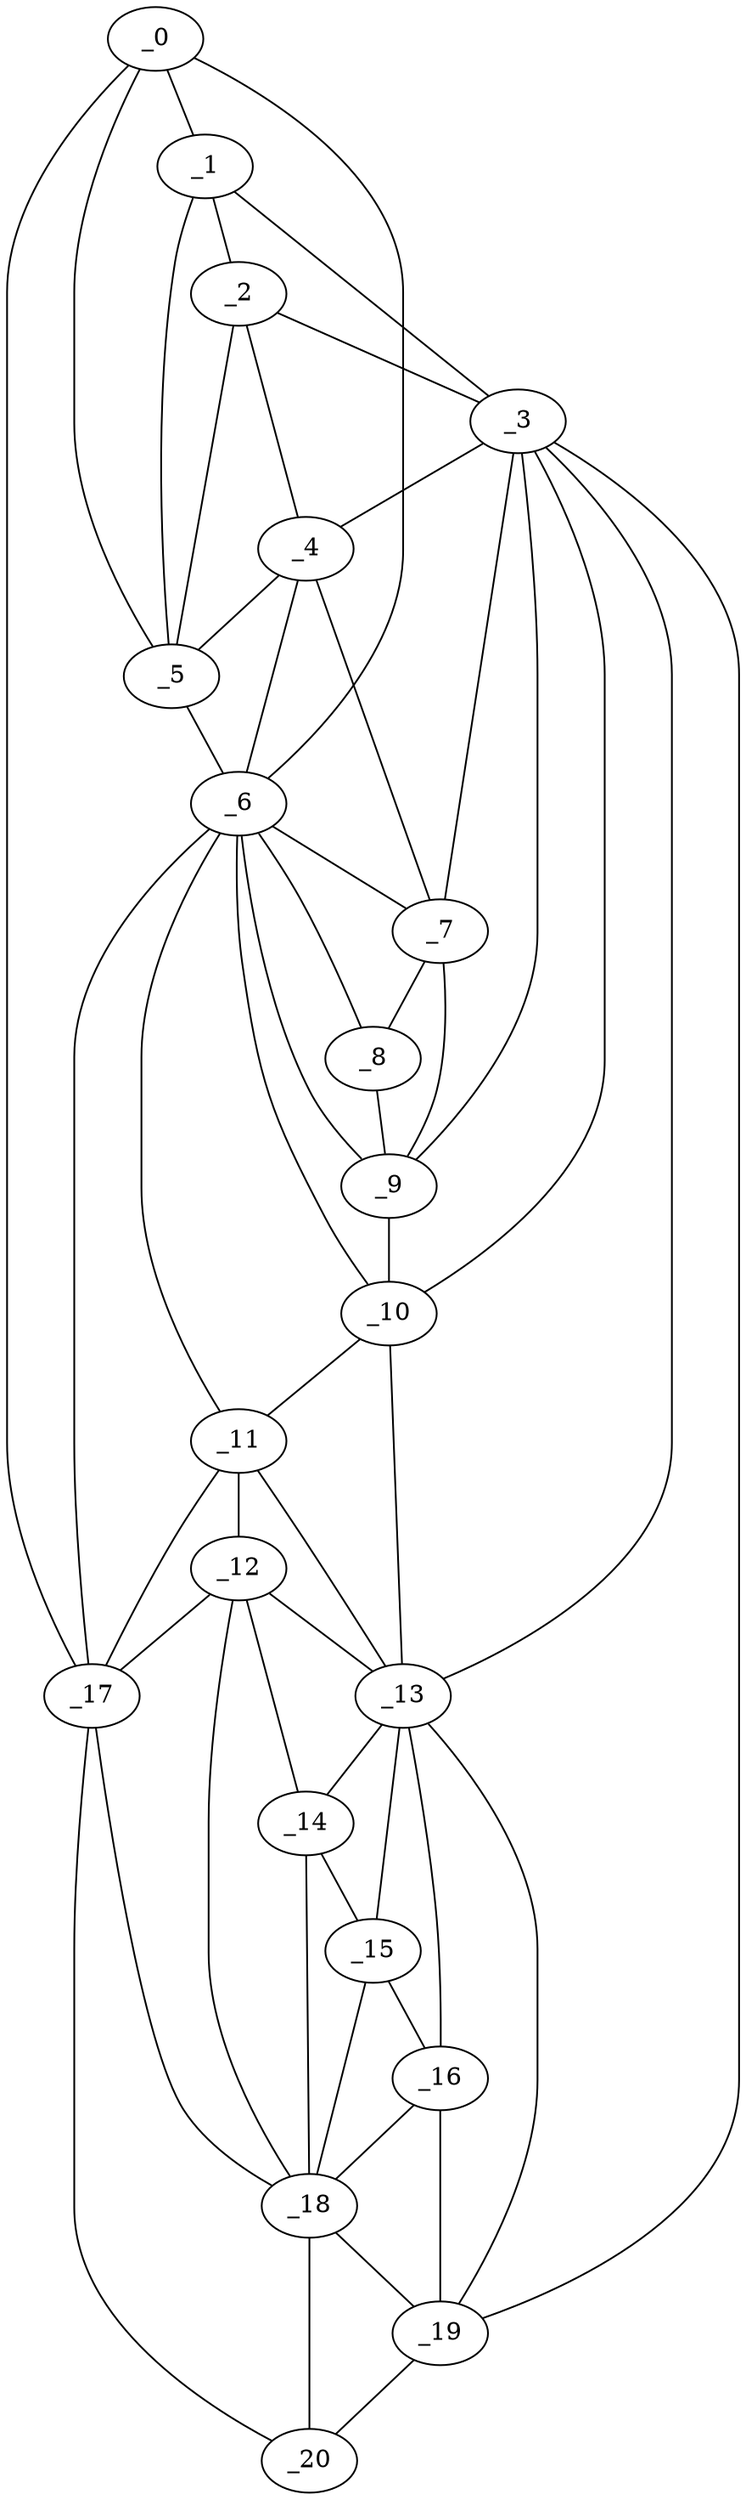 graph "obj79__195.gxl" {
	_0	 [x=7,
		y=83];
	_1	 [x=8,
		y=50];
	_0 -- _1	 [valence=1];
	_5	 [x=26,
		y=57];
	_0 -- _5	 [valence=2];
	_6	 [x=34,
		y=57];
	_0 -- _6	 [valence=1];
	_17	 [x=115,
		y=94];
	_0 -- _17	 [valence=1];
	_2	 [x=13,
		y=43];
	_1 -- _2	 [valence=2];
	_3	 [x=18,
		y=34];
	_1 -- _3	 [valence=1];
	_1 -- _5	 [valence=1];
	_2 -- _3	 [valence=2];
	_4	 [x=22,
		y=41];
	_2 -- _4	 [valence=2];
	_2 -- _5	 [valence=2];
	_3 -- _4	 [valence=2];
	_7	 [x=37,
		y=38];
	_3 -- _7	 [valence=1];
	_9	 [x=51,
		y=40];
	_3 -- _9	 [valence=2];
	_10	 [x=72,
		y=42];
	_3 -- _10	 [valence=2];
	_13	 [x=96,
		y=43];
	_3 -- _13	 [valence=1];
	_19	 [x=125,
		y=43];
	_3 -- _19	 [valence=1];
	_4 -- _5	 [valence=1];
	_4 -- _6	 [valence=2];
	_4 -- _7	 [valence=2];
	_5 -- _6	 [valence=1];
	_6 -- _7	 [valence=2];
	_8	 [x=47,
		y=41];
	_6 -- _8	 [valence=2];
	_6 -- _9	 [valence=1];
	_6 -- _10	 [valence=2];
	_11	 [x=89,
		y=47];
	_6 -- _11	 [valence=2];
	_6 -- _17	 [valence=2];
	_7 -- _8	 [valence=2];
	_7 -- _9	 [valence=2];
	_8 -- _9	 [valence=1];
	_9 -- _10	 [valence=1];
	_10 -- _11	 [valence=2];
	_10 -- _13	 [valence=2];
	_12	 [x=95,
		y=47];
	_11 -- _12	 [valence=1];
	_11 -- _13	 [valence=2];
	_11 -- _17	 [valence=2];
	_12 -- _13	 [valence=2];
	_14	 [x=101,
		y=46];
	_12 -- _14	 [valence=2];
	_12 -- _17	 [valence=2];
	_18	 [x=118,
		y=60];
	_12 -- _18	 [valence=2];
	_13 -- _14	 [valence=1];
	_15	 [x=106,
		y=45];
	_13 -- _15	 [valence=2];
	_16	 [x=112,
		y=44];
	_13 -- _16	 [valence=1];
	_13 -- _19	 [valence=1];
	_14 -- _15	 [valence=2];
	_14 -- _18	 [valence=1];
	_15 -- _16	 [valence=2];
	_15 -- _18	 [valence=2];
	_16 -- _18	 [valence=1];
	_16 -- _19	 [valence=2];
	_17 -- _18	 [valence=1];
	_20	 [x=125,
		y=59];
	_17 -- _20	 [valence=1];
	_18 -- _19	 [valence=2];
	_18 -- _20	 [valence=2];
	_19 -- _20	 [valence=1];
}
